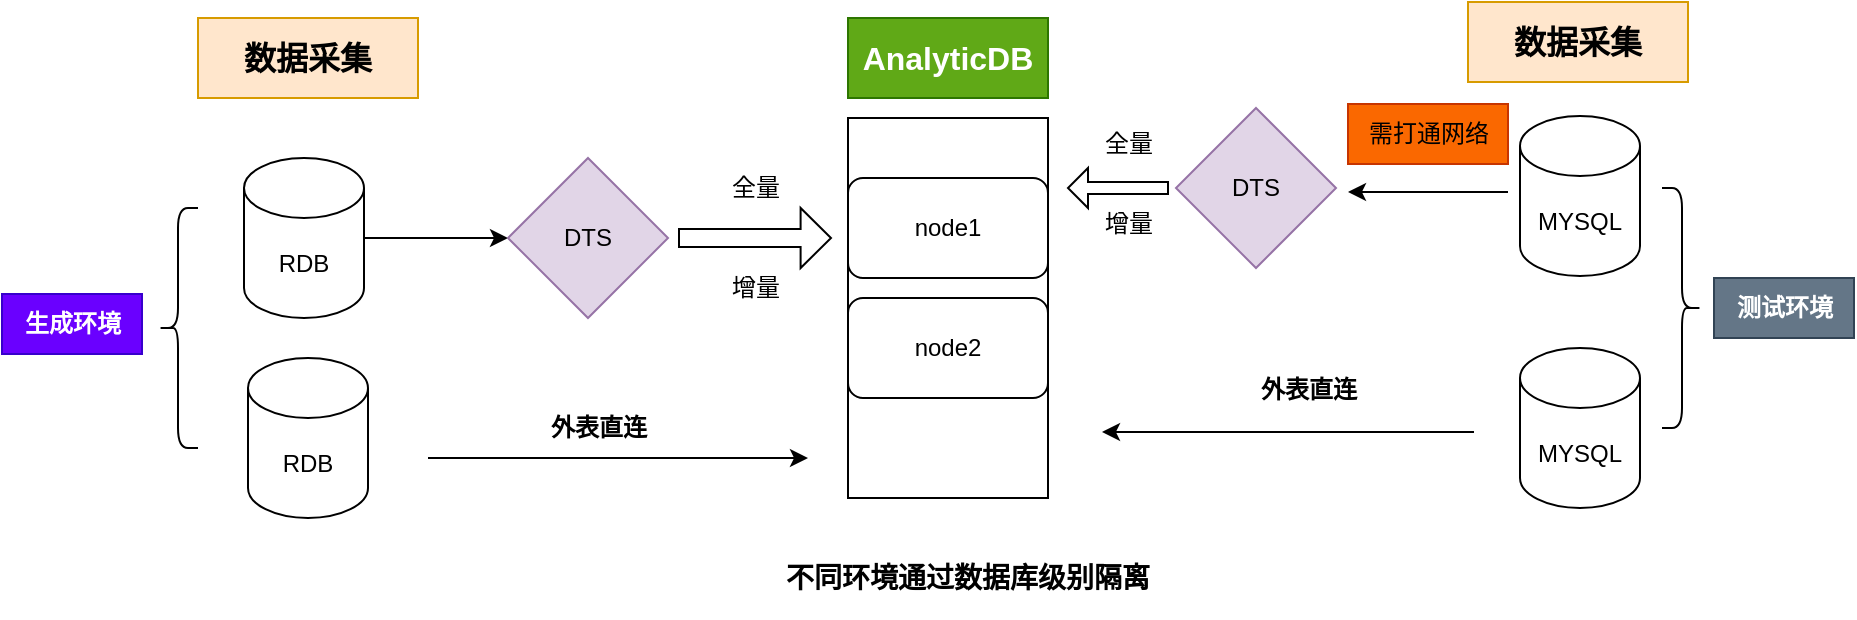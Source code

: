 <mxfile version="22.0.8" type="github">
  <diagram name="第 1 页" id="Vp-9F8QqQgzTuHfewizL">
    <mxGraphModel dx="2253" dy="785" grid="1" gridSize="10" guides="1" tooltips="1" connect="1" arrows="1" fold="1" page="1" pageScale="1" pageWidth="827" pageHeight="1169" math="0" shadow="0">
      <root>
        <mxCell id="0" />
        <mxCell id="1" parent="0" />
        <mxCell id="mTe9ASjBGVD5cUJqAYBr-5" value="" style="edgeStyle=orthogonalEdgeStyle;rounded=0;orthogonalLoop=1;jettySize=auto;html=1;" edge="1" parent="1" source="mTe9ASjBGVD5cUJqAYBr-1" target="mTe9ASjBGVD5cUJqAYBr-4">
          <mxGeometry relative="1" as="geometry" />
        </mxCell>
        <mxCell id="mTe9ASjBGVD5cUJqAYBr-1" value="RDB" style="shape=cylinder3;whiteSpace=wrap;html=1;boundedLbl=1;backgroundOutline=1;size=15;" vertex="1" parent="1">
          <mxGeometry x="118" y="230" width="60" height="80" as="geometry" />
        </mxCell>
        <mxCell id="mTe9ASjBGVD5cUJqAYBr-2" value="数据采集" style="text;html=1;strokeColor=#d79b00;fillColor=#ffe6cc;align=center;verticalAlign=middle;whiteSpace=wrap;rounded=0;fontStyle=1;fontSize=16;" vertex="1" parent="1">
          <mxGeometry x="95" y="160" width="110" height="40" as="geometry" />
        </mxCell>
        <mxCell id="mTe9ASjBGVD5cUJqAYBr-4" value="DTS" style="rhombus;whiteSpace=wrap;html=1;fillColor=#e1d5e7;strokeColor=#9673a6;" vertex="1" parent="1">
          <mxGeometry x="250" y="230" width="80" height="80" as="geometry" />
        </mxCell>
        <mxCell id="mTe9ASjBGVD5cUJqAYBr-7" value="" style="rounded=0;whiteSpace=wrap;html=1;" vertex="1" parent="1">
          <mxGeometry x="420" y="210" width="100" height="190" as="geometry" />
        </mxCell>
        <mxCell id="mTe9ASjBGVD5cUJqAYBr-8" value="node1" style="rounded=1;whiteSpace=wrap;html=1;" vertex="1" parent="1">
          <mxGeometry x="420" y="240" width="100" height="50" as="geometry" />
        </mxCell>
        <mxCell id="mTe9ASjBGVD5cUJqAYBr-9" value="node2" style="rounded=1;whiteSpace=wrap;html=1;" vertex="1" parent="1">
          <mxGeometry x="420" y="300" width="100" height="50" as="geometry" />
        </mxCell>
        <mxCell id="mTe9ASjBGVD5cUJqAYBr-10" value="AnalyticDB" style="text;html=1;strokeColor=#2D7600;fillColor=#60a917;align=center;verticalAlign=middle;whiteSpace=wrap;rounded=0;fontColor=#ffffff;fontSize=16;fontStyle=1" vertex="1" parent="1">
          <mxGeometry x="420" y="160" width="100" height="40" as="geometry" />
        </mxCell>
        <mxCell id="mTe9ASjBGVD5cUJqAYBr-17" value="" style="shape=singleArrow;whiteSpace=wrap;html=1;" vertex="1" parent="1">
          <mxGeometry x="335.5" y="255" width="76" height="30" as="geometry" />
        </mxCell>
        <mxCell id="mTe9ASjBGVD5cUJqAYBr-18" value="全量" style="text;html=1;strokeColor=none;fillColor=none;align=center;verticalAlign=middle;whiteSpace=wrap;rounded=0;" vertex="1" parent="1">
          <mxGeometry x="344" y="230" width="60" height="30" as="geometry" />
        </mxCell>
        <mxCell id="mTe9ASjBGVD5cUJqAYBr-19" value="增量" style="text;html=1;strokeColor=none;fillColor=none;align=center;verticalAlign=middle;whiteSpace=wrap;rounded=0;" vertex="1" parent="1">
          <mxGeometry x="343.5" y="280" width="60" height="30" as="geometry" />
        </mxCell>
        <mxCell id="mTe9ASjBGVD5cUJqAYBr-27" value="" style="edgeStyle=orthogonalEdgeStyle;rounded=0;orthogonalLoop=1;jettySize=auto;html=1;" edge="1" parent="1">
          <mxGeometry relative="1" as="geometry">
            <mxPoint x="210" y="380" as="sourcePoint" />
            <mxPoint x="400" y="380" as="targetPoint" />
          </mxGeometry>
        </mxCell>
        <mxCell id="mTe9ASjBGVD5cUJqAYBr-21" value="RDB" style="shape=cylinder3;whiteSpace=wrap;html=1;boundedLbl=1;backgroundOutline=1;size=15;" vertex="1" parent="1">
          <mxGeometry x="120" y="330" width="60" height="80" as="geometry" />
        </mxCell>
        <mxCell id="mTe9ASjBGVD5cUJqAYBr-28" value="外表直连" style="text;html=1;align=center;verticalAlign=middle;resizable=0;points=[];autosize=1;strokeColor=none;fillColor=none;fontStyle=1" vertex="1" parent="1">
          <mxGeometry x="260" y="350" width="70" height="30" as="geometry" />
        </mxCell>
        <mxCell id="mTe9ASjBGVD5cUJqAYBr-30" value="" style="shape=curlyBracket;whiteSpace=wrap;html=1;rounded=1;labelPosition=left;verticalLabelPosition=middle;align=right;verticalAlign=middle;" vertex="1" parent="1">
          <mxGeometry x="75" y="255" width="20" height="120" as="geometry" />
        </mxCell>
        <mxCell id="mTe9ASjBGVD5cUJqAYBr-31" value="生成环境" style="text;html=1;align=center;verticalAlign=middle;resizable=0;points=[];autosize=1;fontStyle=1;fillColor=#6a00ff;fontColor=#ffffff;strokeColor=#3700CC;" vertex="1" parent="1">
          <mxGeometry x="-3" y="298" width="70" height="30" as="geometry" />
        </mxCell>
        <mxCell id="mTe9ASjBGVD5cUJqAYBr-40" style="edgeStyle=orthogonalEdgeStyle;rounded=0;orthogonalLoop=1;jettySize=auto;html=1;" edge="1" parent="1">
          <mxGeometry relative="1" as="geometry">
            <mxPoint x="670" y="247" as="targetPoint" />
            <mxPoint x="750" y="247" as="sourcePoint" />
          </mxGeometry>
        </mxCell>
        <mxCell id="mTe9ASjBGVD5cUJqAYBr-32" value="MYSQL" style="shape=cylinder3;whiteSpace=wrap;html=1;boundedLbl=1;backgroundOutline=1;size=15;" vertex="1" parent="1">
          <mxGeometry x="756" y="209" width="60" height="80" as="geometry" />
        </mxCell>
        <mxCell id="mTe9ASjBGVD5cUJqAYBr-33" value="" style="shape=curlyBracket;whiteSpace=wrap;html=1;rounded=1;flipH=1;labelPosition=right;verticalLabelPosition=middle;align=left;verticalAlign=middle;" vertex="1" parent="1">
          <mxGeometry x="827" y="245" width="20" height="120" as="geometry" />
        </mxCell>
        <mxCell id="mTe9ASjBGVD5cUJqAYBr-34" value="测试环境" style="text;html=1;align=center;verticalAlign=middle;resizable=0;points=[];autosize=1;strokeColor=#314354;fillColor=#647687;fontStyle=1;fontColor=#ffffff;" vertex="1" parent="1">
          <mxGeometry x="853" y="290" width="70" height="30" as="geometry" />
        </mxCell>
        <mxCell id="mTe9ASjBGVD5cUJqAYBr-35" value="DTS" style="rhombus;whiteSpace=wrap;html=1;fillColor=#e1d5e7;strokeColor=#9673a6;" vertex="1" parent="1">
          <mxGeometry x="584" y="205" width="80" height="80" as="geometry" />
        </mxCell>
        <mxCell id="mTe9ASjBGVD5cUJqAYBr-36" value="" style="shape=singleArrow;direction=west;whiteSpace=wrap;html=1;" vertex="1" parent="1">
          <mxGeometry x="530" y="235" width="50" height="20" as="geometry" />
        </mxCell>
        <mxCell id="mTe9ASjBGVD5cUJqAYBr-38" value="全量" style="text;html=1;align=center;verticalAlign=middle;resizable=0;points=[];autosize=1;strokeColor=none;fillColor=none;" vertex="1" parent="1">
          <mxGeometry x="535" y="208" width="50" height="30" as="geometry" />
        </mxCell>
        <mxCell id="mTe9ASjBGVD5cUJqAYBr-39" value="增量" style="text;html=1;align=center;verticalAlign=middle;resizable=0;points=[];autosize=1;strokeColor=none;fillColor=none;" vertex="1" parent="1">
          <mxGeometry x="535" y="248" width="50" height="30" as="geometry" />
        </mxCell>
        <mxCell id="mTe9ASjBGVD5cUJqAYBr-41" value="需打通网络" style="text;html=1;align=center;verticalAlign=middle;resizable=0;points=[];autosize=1;strokeColor=#C73500;fillColor=#fa6800;fontColor=#000000;" vertex="1" parent="1">
          <mxGeometry x="670" y="203" width="80" height="30" as="geometry" />
        </mxCell>
        <mxCell id="mTe9ASjBGVD5cUJqAYBr-43" style="edgeStyle=orthogonalEdgeStyle;rounded=0;orthogonalLoop=1;jettySize=auto;html=1;" edge="1" parent="1">
          <mxGeometry relative="1" as="geometry">
            <mxPoint x="547" y="367" as="targetPoint" />
            <mxPoint x="733" y="367" as="sourcePoint" />
          </mxGeometry>
        </mxCell>
        <mxCell id="mTe9ASjBGVD5cUJqAYBr-42" value="MYSQL" style="shape=cylinder3;whiteSpace=wrap;html=1;boundedLbl=1;backgroundOutline=1;size=15;" vertex="1" parent="1">
          <mxGeometry x="756" y="325" width="60" height="80" as="geometry" />
        </mxCell>
        <mxCell id="mTe9ASjBGVD5cUJqAYBr-44" value="外表直连" style="text;html=1;align=center;verticalAlign=middle;resizable=0;points=[];autosize=1;strokeColor=none;fillColor=none;fontStyle=1" vertex="1" parent="1">
          <mxGeometry x="615" y="331" width="70" height="30" as="geometry" />
        </mxCell>
        <mxCell id="mTe9ASjBGVD5cUJqAYBr-45" value="不同环境通过数据库级别隔离" style="text;html=1;strokeColor=none;fillColor=none;align=center;verticalAlign=middle;whiteSpace=wrap;rounded=0;fontStyle=1;fontSize=14;" vertex="1" parent="1">
          <mxGeometry x="380" y="420" width="200" height="40" as="geometry" />
        </mxCell>
        <mxCell id="mTe9ASjBGVD5cUJqAYBr-47" value="数据采集" style="text;html=1;strokeColor=#d79b00;fillColor=#ffe6cc;align=center;verticalAlign=middle;whiteSpace=wrap;rounded=0;fontStyle=1;fontSize=16;" vertex="1" parent="1">
          <mxGeometry x="730" y="152" width="110" height="40" as="geometry" />
        </mxCell>
      </root>
    </mxGraphModel>
  </diagram>
</mxfile>
